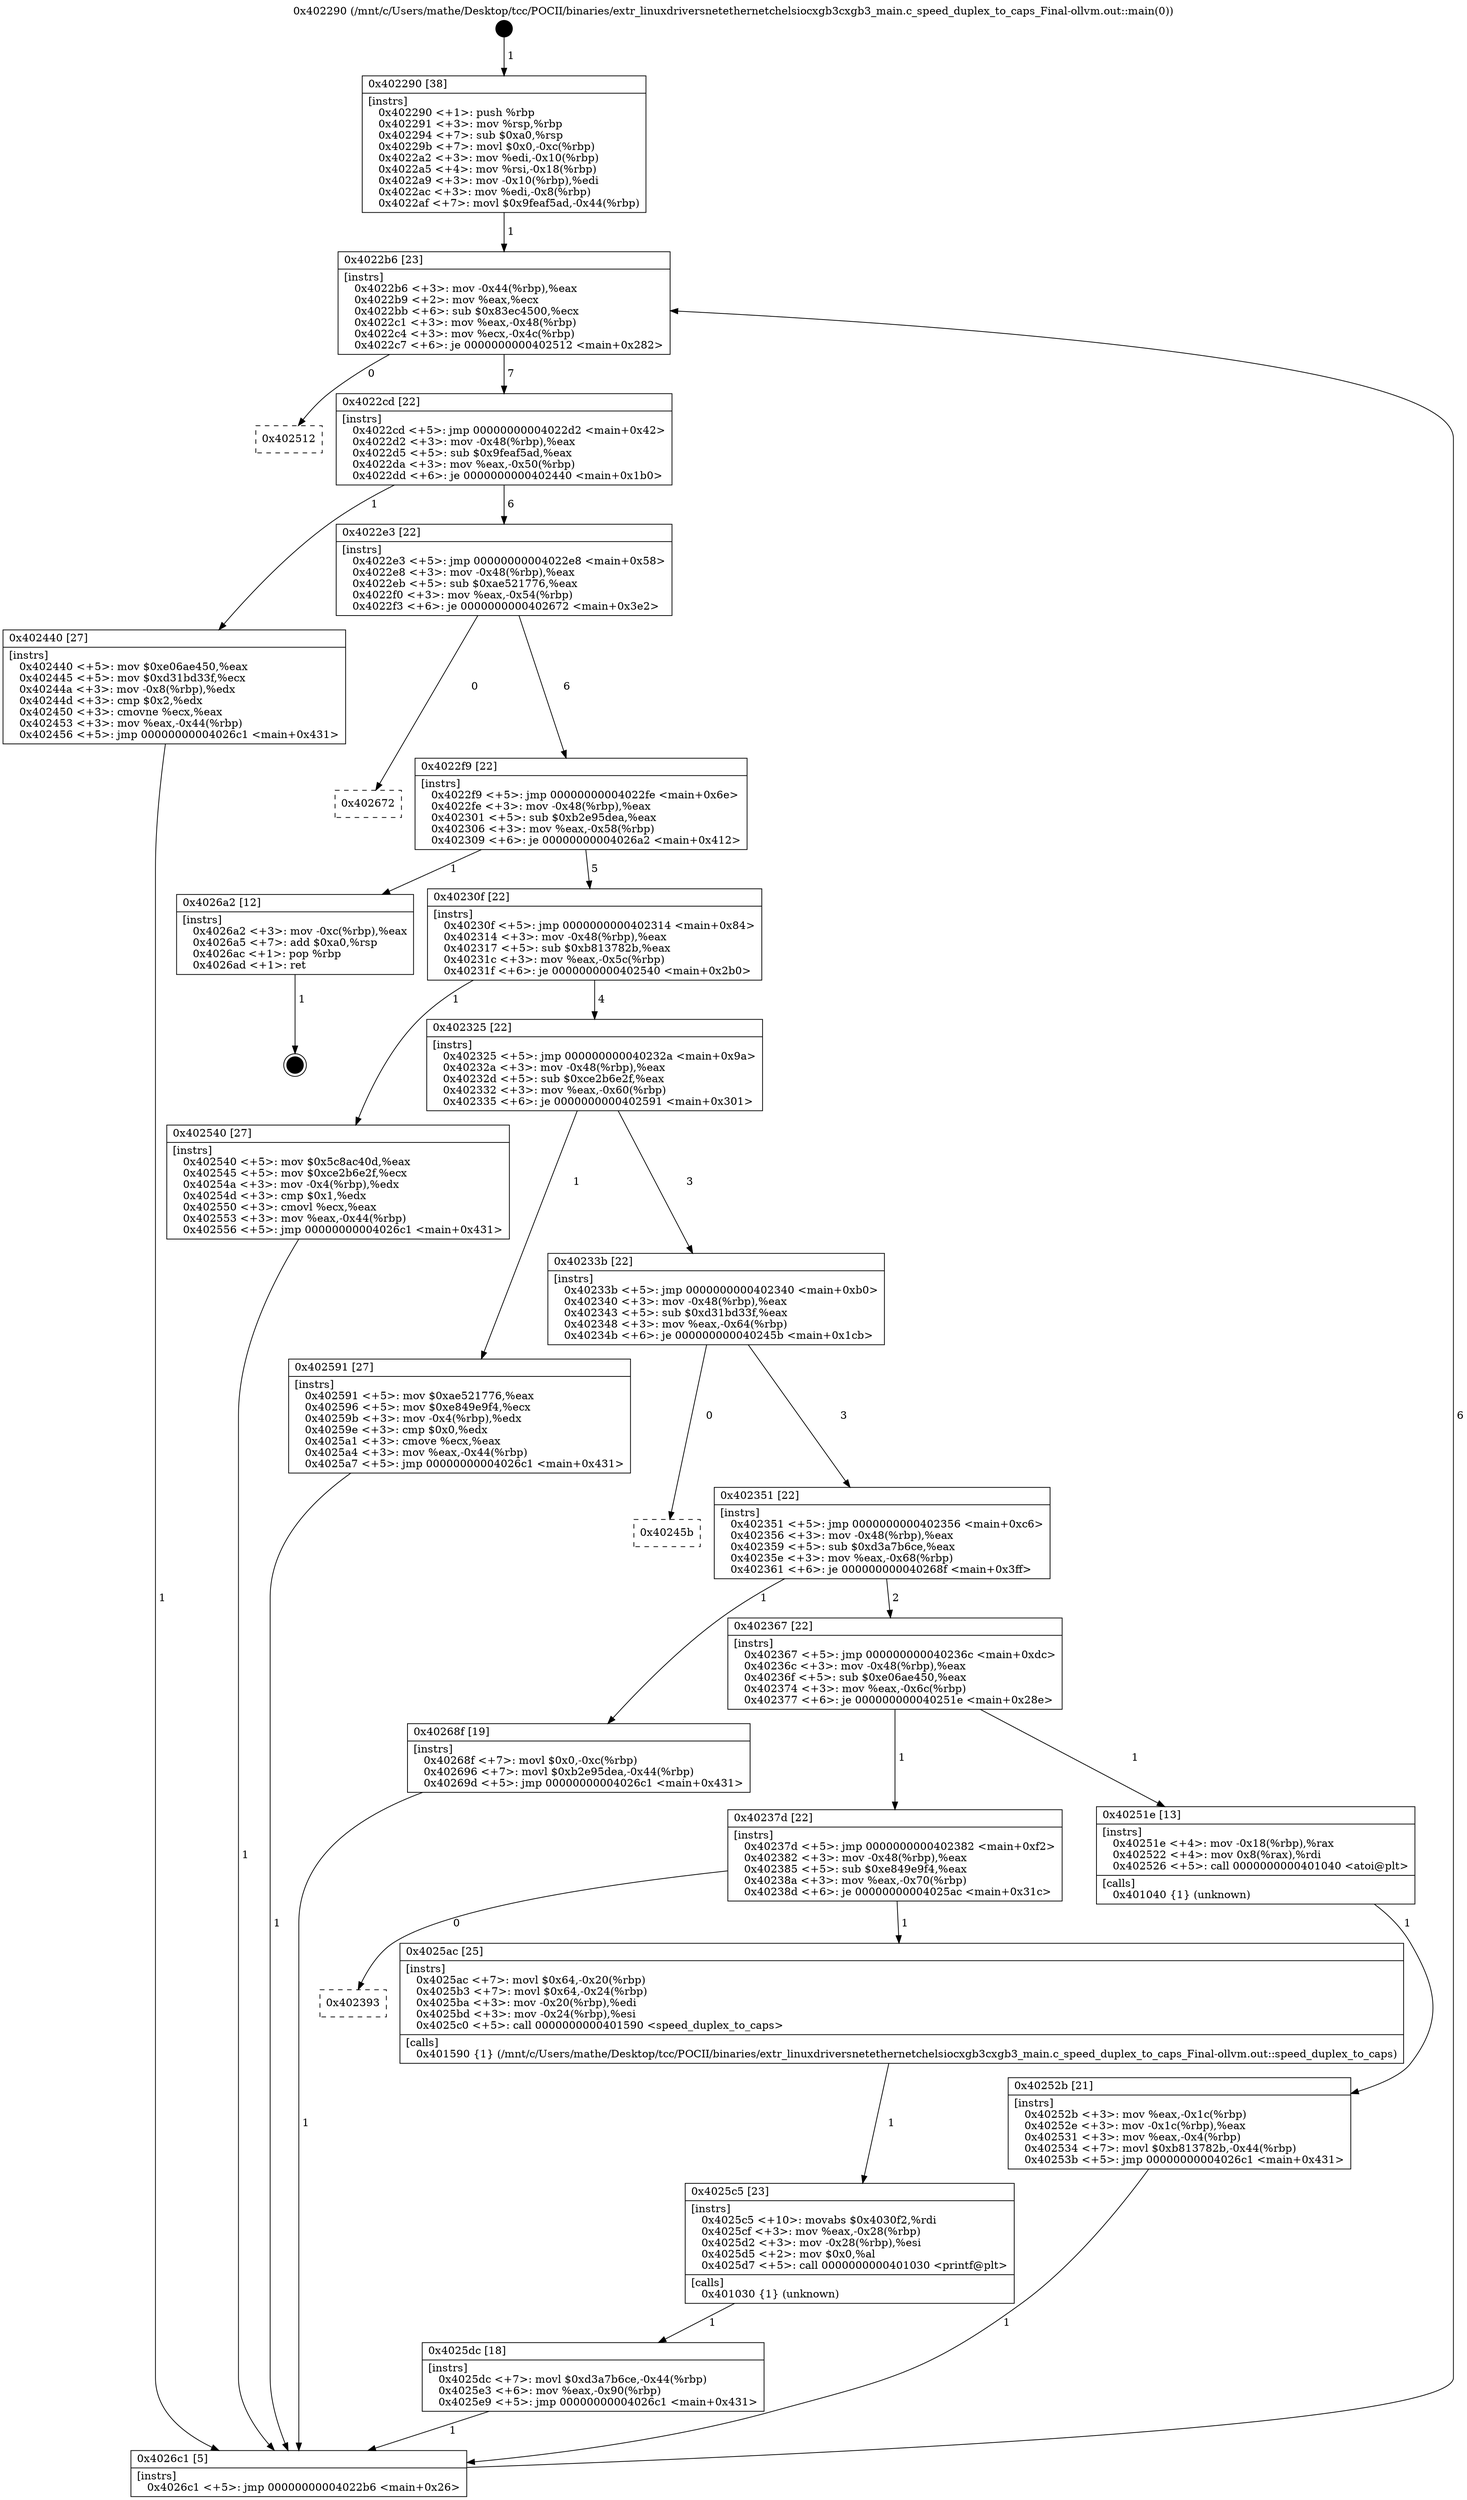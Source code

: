 digraph "0x402290" {
  label = "0x402290 (/mnt/c/Users/mathe/Desktop/tcc/POCII/binaries/extr_linuxdriversnetethernetchelsiocxgb3cxgb3_main.c_speed_duplex_to_caps_Final-ollvm.out::main(0))"
  labelloc = "t"
  node[shape=record]

  Entry [label="",width=0.3,height=0.3,shape=circle,fillcolor=black,style=filled]
  "0x4022b6" [label="{
     0x4022b6 [23]\l
     | [instrs]\l
     &nbsp;&nbsp;0x4022b6 \<+3\>: mov -0x44(%rbp),%eax\l
     &nbsp;&nbsp;0x4022b9 \<+2\>: mov %eax,%ecx\l
     &nbsp;&nbsp;0x4022bb \<+6\>: sub $0x83ec4500,%ecx\l
     &nbsp;&nbsp;0x4022c1 \<+3\>: mov %eax,-0x48(%rbp)\l
     &nbsp;&nbsp;0x4022c4 \<+3\>: mov %ecx,-0x4c(%rbp)\l
     &nbsp;&nbsp;0x4022c7 \<+6\>: je 0000000000402512 \<main+0x282\>\l
  }"]
  "0x402512" [label="{
     0x402512\l
  }", style=dashed]
  "0x4022cd" [label="{
     0x4022cd [22]\l
     | [instrs]\l
     &nbsp;&nbsp;0x4022cd \<+5\>: jmp 00000000004022d2 \<main+0x42\>\l
     &nbsp;&nbsp;0x4022d2 \<+3\>: mov -0x48(%rbp),%eax\l
     &nbsp;&nbsp;0x4022d5 \<+5\>: sub $0x9feaf5ad,%eax\l
     &nbsp;&nbsp;0x4022da \<+3\>: mov %eax,-0x50(%rbp)\l
     &nbsp;&nbsp;0x4022dd \<+6\>: je 0000000000402440 \<main+0x1b0\>\l
  }"]
  Exit [label="",width=0.3,height=0.3,shape=circle,fillcolor=black,style=filled,peripheries=2]
  "0x402440" [label="{
     0x402440 [27]\l
     | [instrs]\l
     &nbsp;&nbsp;0x402440 \<+5\>: mov $0xe06ae450,%eax\l
     &nbsp;&nbsp;0x402445 \<+5\>: mov $0xd31bd33f,%ecx\l
     &nbsp;&nbsp;0x40244a \<+3\>: mov -0x8(%rbp),%edx\l
     &nbsp;&nbsp;0x40244d \<+3\>: cmp $0x2,%edx\l
     &nbsp;&nbsp;0x402450 \<+3\>: cmovne %ecx,%eax\l
     &nbsp;&nbsp;0x402453 \<+3\>: mov %eax,-0x44(%rbp)\l
     &nbsp;&nbsp;0x402456 \<+5\>: jmp 00000000004026c1 \<main+0x431\>\l
  }"]
  "0x4022e3" [label="{
     0x4022e3 [22]\l
     | [instrs]\l
     &nbsp;&nbsp;0x4022e3 \<+5\>: jmp 00000000004022e8 \<main+0x58\>\l
     &nbsp;&nbsp;0x4022e8 \<+3\>: mov -0x48(%rbp),%eax\l
     &nbsp;&nbsp;0x4022eb \<+5\>: sub $0xae521776,%eax\l
     &nbsp;&nbsp;0x4022f0 \<+3\>: mov %eax,-0x54(%rbp)\l
     &nbsp;&nbsp;0x4022f3 \<+6\>: je 0000000000402672 \<main+0x3e2\>\l
  }"]
  "0x4026c1" [label="{
     0x4026c1 [5]\l
     | [instrs]\l
     &nbsp;&nbsp;0x4026c1 \<+5\>: jmp 00000000004022b6 \<main+0x26\>\l
  }"]
  "0x402290" [label="{
     0x402290 [38]\l
     | [instrs]\l
     &nbsp;&nbsp;0x402290 \<+1\>: push %rbp\l
     &nbsp;&nbsp;0x402291 \<+3\>: mov %rsp,%rbp\l
     &nbsp;&nbsp;0x402294 \<+7\>: sub $0xa0,%rsp\l
     &nbsp;&nbsp;0x40229b \<+7\>: movl $0x0,-0xc(%rbp)\l
     &nbsp;&nbsp;0x4022a2 \<+3\>: mov %edi,-0x10(%rbp)\l
     &nbsp;&nbsp;0x4022a5 \<+4\>: mov %rsi,-0x18(%rbp)\l
     &nbsp;&nbsp;0x4022a9 \<+3\>: mov -0x10(%rbp),%edi\l
     &nbsp;&nbsp;0x4022ac \<+3\>: mov %edi,-0x8(%rbp)\l
     &nbsp;&nbsp;0x4022af \<+7\>: movl $0x9feaf5ad,-0x44(%rbp)\l
  }"]
  "0x4025dc" [label="{
     0x4025dc [18]\l
     | [instrs]\l
     &nbsp;&nbsp;0x4025dc \<+7\>: movl $0xd3a7b6ce,-0x44(%rbp)\l
     &nbsp;&nbsp;0x4025e3 \<+6\>: mov %eax,-0x90(%rbp)\l
     &nbsp;&nbsp;0x4025e9 \<+5\>: jmp 00000000004026c1 \<main+0x431\>\l
  }"]
  "0x402672" [label="{
     0x402672\l
  }", style=dashed]
  "0x4022f9" [label="{
     0x4022f9 [22]\l
     | [instrs]\l
     &nbsp;&nbsp;0x4022f9 \<+5\>: jmp 00000000004022fe \<main+0x6e\>\l
     &nbsp;&nbsp;0x4022fe \<+3\>: mov -0x48(%rbp),%eax\l
     &nbsp;&nbsp;0x402301 \<+5\>: sub $0xb2e95dea,%eax\l
     &nbsp;&nbsp;0x402306 \<+3\>: mov %eax,-0x58(%rbp)\l
     &nbsp;&nbsp;0x402309 \<+6\>: je 00000000004026a2 \<main+0x412\>\l
  }"]
  "0x4025c5" [label="{
     0x4025c5 [23]\l
     | [instrs]\l
     &nbsp;&nbsp;0x4025c5 \<+10\>: movabs $0x4030f2,%rdi\l
     &nbsp;&nbsp;0x4025cf \<+3\>: mov %eax,-0x28(%rbp)\l
     &nbsp;&nbsp;0x4025d2 \<+3\>: mov -0x28(%rbp),%esi\l
     &nbsp;&nbsp;0x4025d5 \<+2\>: mov $0x0,%al\l
     &nbsp;&nbsp;0x4025d7 \<+5\>: call 0000000000401030 \<printf@plt\>\l
     | [calls]\l
     &nbsp;&nbsp;0x401030 \{1\} (unknown)\l
  }"]
  "0x4026a2" [label="{
     0x4026a2 [12]\l
     | [instrs]\l
     &nbsp;&nbsp;0x4026a2 \<+3\>: mov -0xc(%rbp),%eax\l
     &nbsp;&nbsp;0x4026a5 \<+7\>: add $0xa0,%rsp\l
     &nbsp;&nbsp;0x4026ac \<+1\>: pop %rbp\l
     &nbsp;&nbsp;0x4026ad \<+1\>: ret\l
  }"]
  "0x40230f" [label="{
     0x40230f [22]\l
     | [instrs]\l
     &nbsp;&nbsp;0x40230f \<+5\>: jmp 0000000000402314 \<main+0x84\>\l
     &nbsp;&nbsp;0x402314 \<+3\>: mov -0x48(%rbp),%eax\l
     &nbsp;&nbsp;0x402317 \<+5\>: sub $0xb813782b,%eax\l
     &nbsp;&nbsp;0x40231c \<+3\>: mov %eax,-0x5c(%rbp)\l
     &nbsp;&nbsp;0x40231f \<+6\>: je 0000000000402540 \<main+0x2b0\>\l
  }"]
  "0x402393" [label="{
     0x402393\l
  }", style=dashed]
  "0x402540" [label="{
     0x402540 [27]\l
     | [instrs]\l
     &nbsp;&nbsp;0x402540 \<+5\>: mov $0x5c8ac40d,%eax\l
     &nbsp;&nbsp;0x402545 \<+5\>: mov $0xce2b6e2f,%ecx\l
     &nbsp;&nbsp;0x40254a \<+3\>: mov -0x4(%rbp),%edx\l
     &nbsp;&nbsp;0x40254d \<+3\>: cmp $0x1,%edx\l
     &nbsp;&nbsp;0x402550 \<+3\>: cmovl %ecx,%eax\l
     &nbsp;&nbsp;0x402553 \<+3\>: mov %eax,-0x44(%rbp)\l
     &nbsp;&nbsp;0x402556 \<+5\>: jmp 00000000004026c1 \<main+0x431\>\l
  }"]
  "0x402325" [label="{
     0x402325 [22]\l
     | [instrs]\l
     &nbsp;&nbsp;0x402325 \<+5\>: jmp 000000000040232a \<main+0x9a\>\l
     &nbsp;&nbsp;0x40232a \<+3\>: mov -0x48(%rbp),%eax\l
     &nbsp;&nbsp;0x40232d \<+5\>: sub $0xce2b6e2f,%eax\l
     &nbsp;&nbsp;0x402332 \<+3\>: mov %eax,-0x60(%rbp)\l
     &nbsp;&nbsp;0x402335 \<+6\>: je 0000000000402591 \<main+0x301\>\l
  }"]
  "0x4025ac" [label="{
     0x4025ac [25]\l
     | [instrs]\l
     &nbsp;&nbsp;0x4025ac \<+7\>: movl $0x64,-0x20(%rbp)\l
     &nbsp;&nbsp;0x4025b3 \<+7\>: movl $0x64,-0x24(%rbp)\l
     &nbsp;&nbsp;0x4025ba \<+3\>: mov -0x20(%rbp),%edi\l
     &nbsp;&nbsp;0x4025bd \<+3\>: mov -0x24(%rbp),%esi\l
     &nbsp;&nbsp;0x4025c0 \<+5\>: call 0000000000401590 \<speed_duplex_to_caps\>\l
     | [calls]\l
     &nbsp;&nbsp;0x401590 \{1\} (/mnt/c/Users/mathe/Desktop/tcc/POCII/binaries/extr_linuxdriversnetethernetchelsiocxgb3cxgb3_main.c_speed_duplex_to_caps_Final-ollvm.out::speed_duplex_to_caps)\l
  }"]
  "0x402591" [label="{
     0x402591 [27]\l
     | [instrs]\l
     &nbsp;&nbsp;0x402591 \<+5\>: mov $0xae521776,%eax\l
     &nbsp;&nbsp;0x402596 \<+5\>: mov $0xe849e9f4,%ecx\l
     &nbsp;&nbsp;0x40259b \<+3\>: mov -0x4(%rbp),%edx\l
     &nbsp;&nbsp;0x40259e \<+3\>: cmp $0x0,%edx\l
     &nbsp;&nbsp;0x4025a1 \<+3\>: cmove %ecx,%eax\l
     &nbsp;&nbsp;0x4025a4 \<+3\>: mov %eax,-0x44(%rbp)\l
     &nbsp;&nbsp;0x4025a7 \<+5\>: jmp 00000000004026c1 \<main+0x431\>\l
  }"]
  "0x40233b" [label="{
     0x40233b [22]\l
     | [instrs]\l
     &nbsp;&nbsp;0x40233b \<+5\>: jmp 0000000000402340 \<main+0xb0\>\l
     &nbsp;&nbsp;0x402340 \<+3\>: mov -0x48(%rbp),%eax\l
     &nbsp;&nbsp;0x402343 \<+5\>: sub $0xd31bd33f,%eax\l
     &nbsp;&nbsp;0x402348 \<+3\>: mov %eax,-0x64(%rbp)\l
     &nbsp;&nbsp;0x40234b \<+6\>: je 000000000040245b \<main+0x1cb\>\l
  }"]
  "0x40252b" [label="{
     0x40252b [21]\l
     | [instrs]\l
     &nbsp;&nbsp;0x40252b \<+3\>: mov %eax,-0x1c(%rbp)\l
     &nbsp;&nbsp;0x40252e \<+3\>: mov -0x1c(%rbp),%eax\l
     &nbsp;&nbsp;0x402531 \<+3\>: mov %eax,-0x4(%rbp)\l
     &nbsp;&nbsp;0x402534 \<+7\>: movl $0xb813782b,-0x44(%rbp)\l
     &nbsp;&nbsp;0x40253b \<+5\>: jmp 00000000004026c1 \<main+0x431\>\l
  }"]
  "0x40245b" [label="{
     0x40245b\l
  }", style=dashed]
  "0x402351" [label="{
     0x402351 [22]\l
     | [instrs]\l
     &nbsp;&nbsp;0x402351 \<+5\>: jmp 0000000000402356 \<main+0xc6\>\l
     &nbsp;&nbsp;0x402356 \<+3\>: mov -0x48(%rbp),%eax\l
     &nbsp;&nbsp;0x402359 \<+5\>: sub $0xd3a7b6ce,%eax\l
     &nbsp;&nbsp;0x40235e \<+3\>: mov %eax,-0x68(%rbp)\l
     &nbsp;&nbsp;0x402361 \<+6\>: je 000000000040268f \<main+0x3ff\>\l
  }"]
  "0x40237d" [label="{
     0x40237d [22]\l
     | [instrs]\l
     &nbsp;&nbsp;0x40237d \<+5\>: jmp 0000000000402382 \<main+0xf2\>\l
     &nbsp;&nbsp;0x402382 \<+3\>: mov -0x48(%rbp),%eax\l
     &nbsp;&nbsp;0x402385 \<+5\>: sub $0xe849e9f4,%eax\l
     &nbsp;&nbsp;0x40238a \<+3\>: mov %eax,-0x70(%rbp)\l
     &nbsp;&nbsp;0x40238d \<+6\>: je 00000000004025ac \<main+0x31c\>\l
  }"]
  "0x40268f" [label="{
     0x40268f [19]\l
     | [instrs]\l
     &nbsp;&nbsp;0x40268f \<+7\>: movl $0x0,-0xc(%rbp)\l
     &nbsp;&nbsp;0x402696 \<+7\>: movl $0xb2e95dea,-0x44(%rbp)\l
     &nbsp;&nbsp;0x40269d \<+5\>: jmp 00000000004026c1 \<main+0x431\>\l
  }"]
  "0x402367" [label="{
     0x402367 [22]\l
     | [instrs]\l
     &nbsp;&nbsp;0x402367 \<+5\>: jmp 000000000040236c \<main+0xdc\>\l
     &nbsp;&nbsp;0x40236c \<+3\>: mov -0x48(%rbp),%eax\l
     &nbsp;&nbsp;0x40236f \<+5\>: sub $0xe06ae450,%eax\l
     &nbsp;&nbsp;0x402374 \<+3\>: mov %eax,-0x6c(%rbp)\l
     &nbsp;&nbsp;0x402377 \<+6\>: je 000000000040251e \<main+0x28e\>\l
  }"]
  "0x40251e" [label="{
     0x40251e [13]\l
     | [instrs]\l
     &nbsp;&nbsp;0x40251e \<+4\>: mov -0x18(%rbp),%rax\l
     &nbsp;&nbsp;0x402522 \<+4\>: mov 0x8(%rax),%rdi\l
     &nbsp;&nbsp;0x402526 \<+5\>: call 0000000000401040 \<atoi@plt\>\l
     | [calls]\l
     &nbsp;&nbsp;0x401040 \{1\} (unknown)\l
  }"]
  Entry -> "0x402290" [label=" 1"]
  "0x4022b6" -> "0x402512" [label=" 0"]
  "0x4022b6" -> "0x4022cd" [label=" 7"]
  "0x4026a2" -> Exit [label=" 1"]
  "0x4022cd" -> "0x402440" [label=" 1"]
  "0x4022cd" -> "0x4022e3" [label=" 6"]
  "0x402440" -> "0x4026c1" [label=" 1"]
  "0x402290" -> "0x4022b6" [label=" 1"]
  "0x4026c1" -> "0x4022b6" [label=" 6"]
  "0x40268f" -> "0x4026c1" [label=" 1"]
  "0x4022e3" -> "0x402672" [label=" 0"]
  "0x4022e3" -> "0x4022f9" [label=" 6"]
  "0x4025dc" -> "0x4026c1" [label=" 1"]
  "0x4022f9" -> "0x4026a2" [label=" 1"]
  "0x4022f9" -> "0x40230f" [label=" 5"]
  "0x4025c5" -> "0x4025dc" [label=" 1"]
  "0x40230f" -> "0x402540" [label=" 1"]
  "0x40230f" -> "0x402325" [label=" 4"]
  "0x4025ac" -> "0x4025c5" [label=" 1"]
  "0x402325" -> "0x402591" [label=" 1"]
  "0x402325" -> "0x40233b" [label=" 3"]
  "0x40237d" -> "0x402393" [label=" 0"]
  "0x40233b" -> "0x40245b" [label=" 0"]
  "0x40233b" -> "0x402351" [label=" 3"]
  "0x40237d" -> "0x4025ac" [label=" 1"]
  "0x402351" -> "0x40268f" [label=" 1"]
  "0x402351" -> "0x402367" [label=" 2"]
  "0x402591" -> "0x4026c1" [label=" 1"]
  "0x402367" -> "0x40251e" [label=" 1"]
  "0x402367" -> "0x40237d" [label=" 1"]
  "0x40251e" -> "0x40252b" [label=" 1"]
  "0x40252b" -> "0x4026c1" [label=" 1"]
  "0x402540" -> "0x4026c1" [label=" 1"]
}
